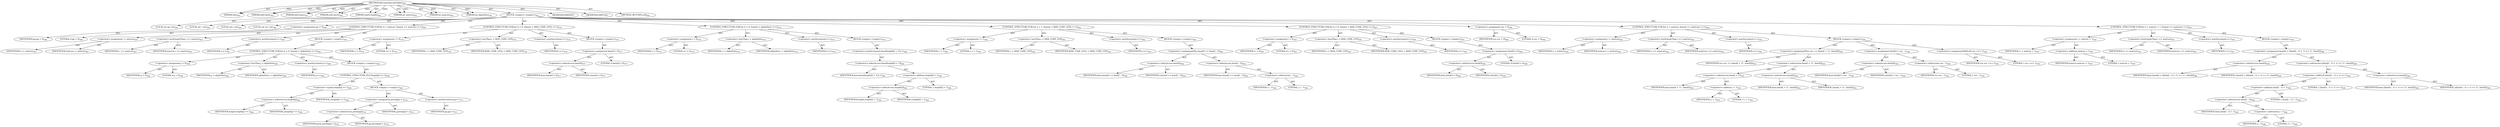 digraph "hbCreateDecodeTables" {  
"111669149717" [label = <(METHOD,hbCreateDecodeTables)<SUB>361</SUB>> ]
"115964117019" [label = <(PARAM,this)<SUB>361</SUB>> ]
"115964117020" [label = <(PARAM,int[] limit)<SUB>361</SUB>> ]
"115964117021" [label = <(PARAM,int[] base)<SUB>361</SUB>> ]
"115964117022" [label = <(PARAM,int[] perm)<SUB>362</SUB>> ]
"115964117023" [label = <(PARAM,char[] length)<SUB>362</SUB>> ]
"115964117024" [label = <(PARAM,int minLen)<SUB>363</SUB>> ]
"115964117025" [label = <(PARAM,int maxLen)<SUB>363</SUB>> ]
"115964117026" [label = <(PARAM,int alphaSize)<SUB>363</SUB>> ]
"25769803821" [label = <(BLOCK,&lt;empty&gt;,&lt;empty&gt;)<SUB>363</SUB>> ]
"94489280526" [label = <(LOCAL,int pp: int)<SUB>364</SUB>> ]
"94489280527" [label = <(LOCAL,int i: int)<SUB>364</SUB>> ]
"94489280528" [label = <(LOCAL,int j: int)<SUB>364</SUB>> ]
"94489280529" [label = <(LOCAL,int vec: int)<SUB>364</SUB>> ]
"30064771335" [label = <(&lt;operator&gt;.assignment,pp = 0)<SUB>366</SUB>> ]
"68719476931" [label = <(IDENTIFIER,pp,pp = 0)<SUB>366</SUB>> ]
"90194313278" [label = <(LITERAL,0,pp = 0)<SUB>366</SUB>> ]
"47244640284" [label = <(CONTROL_STRUCTURE,FOR,for (i = minLen; Some(i &lt;= maxLen); i++))<SUB>367</SUB>> ]
"30064771336" [label = <(&lt;operator&gt;.assignment,i = minLen)<SUB>367</SUB>> ]
"68719476932" [label = <(IDENTIFIER,i,i = minLen)<SUB>367</SUB>> ]
"68719476933" [label = <(IDENTIFIER,minLen,i = minLen)<SUB>367</SUB>> ]
"30064771337" [label = <(&lt;operator&gt;.lessEqualsThan,i &lt;= maxLen)<SUB>367</SUB>> ]
"68719476934" [label = <(IDENTIFIER,i,i &lt;= maxLen)<SUB>367</SUB>> ]
"68719476935" [label = <(IDENTIFIER,maxLen,i &lt;= maxLen)<SUB>367</SUB>> ]
"30064771338" [label = <(&lt;operator&gt;.postIncrement,i++)<SUB>367</SUB>> ]
"68719476936" [label = <(IDENTIFIER,i,i++)<SUB>367</SUB>> ]
"25769803822" [label = <(BLOCK,&lt;empty&gt;,&lt;empty&gt;)<SUB>367</SUB>> ]
"47244640285" [label = <(CONTROL_STRUCTURE,FOR,for (j = 0; Some(j &lt; alphaSize); j++))<SUB>368</SUB>> ]
"30064771339" [label = <(&lt;operator&gt;.assignment,j = 0)<SUB>368</SUB>> ]
"68719476937" [label = <(IDENTIFIER,j,j = 0)<SUB>368</SUB>> ]
"90194313279" [label = <(LITERAL,0,j = 0)<SUB>368</SUB>> ]
"30064771340" [label = <(&lt;operator&gt;.lessThan,j &lt; alphaSize)<SUB>368</SUB>> ]
"68719476938" [label = <(IDENTIFIER,j,j &lt; alphaSize)<SUB>368</SUB>> ]
"68719476939" [label = <(IDENTIFIER,alphaSize,j &lt; alphaSize)<SUB>368</SUB>> ]
"30064771341" [label = <(&lt;operator&gt;.postIncrement,j++)<SUB>368</SUB>> ]
"68719476940" [label = <(IDENTIFIER,j,j++)<SUB>368</SUB>> ]
"25769803823" [label = <(BLOCK,&lt;empty&gt;,&lt;empty&gt;)<SUB>368</SUB>> ]
"47244640286" [label = <(CONTROL_STRUCTURE,IF,if (length[j] == i))<SUB>369</SUB>> ]
"30064771342" [label = <(&lt;operator&gt;.equals,length[j] == i)<SUB>369</SUB>> ]
"30064771343" [label = <(&lt;operator&gt;.indexAccess,length[j])<SUB>369</SUB>> ]
"68719476941" [label = <(IDENTIFIER,length,length[j] == i)<SUB>369</SUB>> ]
"68719476942" [label = <(IDENTIFIER,j,length[j] == i)<SUB>369</SUB>> ]
"68719476943" [label = <(IDENTIFIER,i,length[j] == i)<SUB>369</SUB>> ]
"25769803824" [label = <(BLOCK,&lt;empty&gt;,&lt;empty&gt;)<SUB>369</SUB>> ]
"30064771344" [label = <(&lt;operator&gt;.assignment,perm[pp] = j)<SUB>370</SUB>> ]
"30064771345" [label = <(&lt;operator&gt;.indexAccess,perm[pp])<SUB>370</SUB>> ]
"68719476944" [label = <(IDENTIFIER,perm,perm[pp] = j)<SUB>370</SUB>> ]
"68719476945" [label = <(IDENTIFIER,pp,perm[pp] = j)<SUB>370</SUB>> ]
"68719476946" [label = <(IDENTIFIER,j,perm[pp] = j)<SUB>370</SUB>> ]
"30064771346" [label = <(&lt;operator&gt;.postIncrement,pp++)<SUB>371</SUB>> ]
"68719476947" [label = <(IDENTIFIER,pp,pp++)<SUB>371</SUB>> ]
"47244640287" [label = <(CONTROL_STRUCTURE,FOR,for (i = 0; Some(i &lt; MAX_CODE_LEN); i++))<SUB>376</SUB>> ]
"30064771347" [label = <(&lt;operator&gt;.assignment,i = 0)<SUB>376</SUB>> ]
"68719476948" [label = <(IDENTIFIER,i,i = 0)<SUB>376</SUB>> ]
"90194313280" [label = <(LITERAL,0,i = 0)<SUB>376</SUB>> ]
"30064771348" [label = <(&lt;operator&gt;.lessThan,i &lt; MAX_CODE_LEN)<SUB>376</SUB>> ]
"68719476949" [label = <(IDENTIFIER,i,i &lt; MAX_CODE_LEN)<SUB>376</SUB>> ]
"68719476950" [label = <(IDENTIFIER,MAX_CODE_LEN,i &lt; MAX_CODE_LEN)<SUB>376</SUB>> ]
"30064771349" [label = <(&lt;operator&gt;.postIncrement,i++)<SUB>376</SUB>> ]
"68719476951" [label = <(IDENTIFIER,i,i++)<SUB>376</SUB>> ]
"25769803825" [label = <(BLOCK,&lt;empty&gt;,&lt;empty&gt;)<SUB>376</SUB>> ]
"30064771350" [label = <(&lt;operator&gt;.assignment,base[i] = 0)<SUB>377</SUB>> ]
"30064771351" [label = <(&lt;operator&gt;.indexAccess,base[i])<SUB>377</SUB>> ]
"68719476952" [label = <(IDENTIFIER,base,base[i] = 0)<SUB>377</SUB>> ]
"68719476953" [label = <(IDENTIFIER,i,base[i] = 0)<SUB>377</SUB>> ]
"90194313281" [label = <(LITERAL,0,base[i] = 0)<SUB>377</SUB>> ]
"47244640288" [label = <(CONTROL_STRUCTURE,FOR,for (i = 0; Some(i &lt; alphaSize); i++))<SUB>379</SUB>> ]
"30064771352" [label = <(&lt;operator&gt;.assignment,i = 0)<SUB>379</SUB>> ]
"68719476954" [label = <(IDENTIFIER,i,i = 0)<SUB>379</SUB>> ]
"90194313282" [label = <(LITERAL,0,i = 0)<SUB>379</SUB>> ]
"30064771353" [label = <(&lt;operator&gt;.lessThan,i &lt; alphaSize)<SUB>379</SUB>> ]
"68719476955" [label = <(IDENTIFIER,i,i &lt; alphaSize)<SUB>379</SUB>> ]
"68719476956" [label = <(IDENTIFIER,alphaSize,i &lt; alphaSize)<SUB>379</SUB>> ]
"30064771354" [label = <(&lt;operator&gt;.postIncrement,i++)<SUB>379</SUB>> ]
"68719476957" [label = <(IDENTIFIER,i,i++)<SUB>379</SUB>> ]
"25769803826" [label = <(BLOCK,&lt;empty&gt;,&lt;empty&gt;)<SUB>379</SUB>> ]
"30064771355" [label = <(&lt;operator&gt;.postIncrement,base[length[i] + 1]++)<SUB>380</SUB>> ]
"30064771356" [label = <(&lt;operator&gt;.indexAccess,base[length[i] + 1])<SUB>380</SUB>> ]
"68719476958" [label = <(IDENTIFIER,base,base[length[i] + 1]++)<SUB>380</SUB>> ]
"30064771357" [label = <(&lt;operator&gt;.addition,length[i] + 1)<SUB>380</SUB>> ]
"30064771358" [label = <(&lt;operator&gt;.indexAccess,length[i])<SUB>380</SUB>> ]
"68719476959" [label = <(IDENTIFIER,length,length[i] + 1)<SUB>380</SUB>> ]
"68719476960" [label = <(IDENTIFIER,i,length[i] + 1)<SUB>380</SUB>> ]
"90194313283" [label = <(LITERAL,1,length[i] + 1)<SUB>380</SUB>> ]
"47244640289" [label = <(CONTROL_STRUCTURE,FOR,for (i = 1; Some(i &lt; MAX_CODE_LEN); i++))<SUB>383</SUB>> ]
"30064771359" [label = <(&lt;operator&gt;.assignment,i = 1)<SUB>383</SUB>> ]
"68719476961" [label = <(IDENTIFIER,i,i = 1)<SUB>383</SUB>> ]
"90194313284" [label = <(LITERAL,1,i = 1)<SUB>383</SUB>> ]
"30064771360" [label = <(&lt;operator&gt;.lessThan,i &lt; MAX_CODE_LEN)<SUB>383</SUB>> ]
"68719476962" [label = <(IDENTIFIER,i,i &lt; MAX_CODE_LEN)<SUB>383</SUB>> ]
"68719476963" [label = <(IDENTIFIER,MAX_CODE_LEN,i &lt; MAX_CODE_LEN)<SUB>383</SUB>> ]
"30064771361" [label = <(&lt;operator&gt;.postIncrement,i++)<SUB>383</SUB>> ]
"68719476964" [label = <(IDENTIFIER,i,i++)<SUB>383</SUB>> ]
"25769803827" [label = <(BLOCK,&lt;empty&gt;,&lt;empty&gt;)<SUB>383</SUB>> ]
"30064771362" [label = <(&lt;operator&gt;.assignmentPlus,base[i] += base[i - 1])<SUB>384</SUB>> ]
"30064771363" [label = <(&lt;operator&gt;.indexAccess,base[i])<SUB>384</SUB>> ]
"68719476965" [label = <(IDENTIFIER,base,base[i] += base[i - 1])<SUB>384</SUB>> ]
"68719476966" [label = <(IDENTIFIER,i,base[i] += base[i - 1])<SUB>384</SUB>> ]
"30064771364" [label = <(&lt;operator&gt;.indexAccess,base[i - 1])<SUB>384</SUB>> ]
"68719476967" [label = <(IDENTIFIER,base,base[i] += base[i - 1])<SUB>384</SUB>> ]
"30064771365" [label = <(&lt;operator&gt;.subtraction,i - 1)<SUB>384</SUB>> ]
"68719476968" [label = <(IDENTIFIER,i,i - 1)<SUB>384</SUB>> ]
"90194313285" [label = <(LITERAL,1,i - 1)<SUB>384</SUB>> ]
"47244640290" [label = <(CONTROL_STRUCTURE,FOR,for (i = 0; Some(i &lt; MAX_CODE_LEN); i++))<SUB>387</SUB>> ]
"30064771366" [label = <(&lt;operator&gt;.assignment,i = 0)<SUB>387</SUB>> ]
"68719476969" [label = <(IDENTIFIER,i,i = 0)<SUB>387</SUB>> ]
"90194313286" [label = <(LITERAL,0,i = 0)<SUB>387</SUB>> ]
"30064771367" [label = <(&lt;operator&gt;.lessThan,i &lt; MAX_CODE_LEN)<SUB>387</SUB>> ]
"68719476970" [label = <(IDENTIFIER,i,i &lt; MAX_CODE_LEN)<SUB>387</SUB>> ]
"68719476971" [label = <(IDENTIFIER,MAX_CODE_LEN,i &lt; MAX_CODE_LEN)<SUB>387</SUB>> ]
"30064771368" [label = <(&lt;operator&gt;.postIncrement,i++)<SUB>387</SUB>> ]
"68719476972" [label = <(IDENTIFIER,i,i++)<SUB>387</SUB>> ]
"25769803828" [label = <(BLOCK,&lt;empty&gt;,&lt;empty&gt;)<SUB>387</SUB>> ]
"30064771369" [label = <(&lt;operator&gt;.assignment,limit[i] = 0)<SUB>388</SUB>> ]
"30064771370" [label = <(&lt;operator&gt;.indexAccess,limit[i])<SUB>388</SUB>> ]
"68719476973" [label = <(IDENTIFIER,limit,limit[i] = 0)<SUB>388</SUB>> ]
"68719476974" [label = <(IDENTIFIER,i,limit[i] = 0)<SUB>388</SUB>> ]
"90194313287" [label = <(LITERAL,0,limit[i] = 0)<SUB>388</SUB>> ]
"30064771371" [label = <(&lt;operator&gt;.assignment,vec = 0)<SUB>390</SUB>> ]
"68719476975" [label = <(IDENTIFIER,vec,vec = 0)<SUB>390</SUB>> ]
"90194313288" [label = <(LITERAL,0,vec = 0)<SUB>390</SUB>> ]
"47244640291" [label = <(CONTROL_STRUCTURE,FOR,for (i = minLen; Some(i &lt;= maxLen); i++))<SUB>392</SUB>> ]
"30064771372" [label = <(&lt;operator&gt;.assignment,i = minLen)<SUB>392</SUB>> ]
"68719476976" [label = <(IDENTIFIER,i,i = minLen)<SUB>392</SUB>> ]
"68719476977" [label = <(IDENTIFIER,minLen,i = minLen)<SUB>392</SUB>> ]
"30064771373" [label = <(&lt;operator&gt;.lessEqualsThan,i &lt;= maxLen)<SUB>392</SUB>> ]
"68719476978" [label = <(IDENTIFIER,i,i &lt;= maxLen)<SUB>392</SUB>> ]
"68719476979" [label = <(IDENTIFIER,maxLen,i &lt;= maxLen)<SUB>392</SUB>> ]
"30064771374" [label = <(&lt;operator&gt;.postIncrement,i++)<SUB>392</SUB>> ]
"68719476980" [label = <(IDENTIFIER,i,i++)<SUB>392</SUB>> ]
"25769803829" [label = <(BLOCK,&lt;empty&gt;,&lt;empty&gt;)<SUB>392</SUB>> ]
"30064771375" [label = <(&lt;operator&gt;.assignmentPlus,vec += (base[i + 1] - base[i]))<SUB>393</SUB>> ]
"68719476981" [label = <(IDENTIFIER,vec,vec += (base[i + 1] - base[i]))<SUB>393</SUB>> ]
"30064771376" [label = <(&lt;operator&gt;.subtraction,base[i + 1] - base[i])<SUB>393</SUB>> ]
"30064771377" [label = <(&lt;operator&gt;.indexAccess,base[i + 1])<SUB>393</SUB>> ]
"68719476982" [label = <(IDENTIFIER,base,base[i + 1] - base[i])<SUB>393</SUB>> ]
"30064771378" [label = <(&lt;operator&gt;.addition,i + 1)<SUB>393</SUB>> ]
"68719476983" [label = <(IDENTIFIER,i,i + 1)<SUB>393</SUB>> ]
"90194313289" [label = <(LITERAL,1,i + 1)<SUB>393</SUB>> ]
"30064771379" [label = <(&lt;operator&gt;.indexAccess,base[i])<SUB>393</SUB>> ]
"68719476984" [label = <(IDENTIFIER,base,base[i + 1] - base[i])<SUB>393</SUB>> ]
"68719476985" [label = <(IDENTIFIER,i,base[i + 1] - base[i])<SUB>393</SUB>> ]
"30064771380" [label = <(&lt;operator&gt;.assignment,limit[i] = vec - 1)<SUB>394</SUB>> ]
"30064771381" [label = <(&lt;operator&gt;.indexAccess,limit[i])<SUB>394</SUB>> ]
"68719476986" [label = <(IDENTIFIER,limit,limit[i] = vec - 1)<SUB>394</SUB>> ]
"68719476987" [label = <(IDENTIFIER,i,limit[i] = vec - 1)<SUB>394</SUB>> ]
"30064771382" [label = <(&lt;operator&gt;.subtraction,vec - 1)<SUB>394</SUB>> ]
"68719476988" [label = <(IDENTIFIER,vec,vec - 1)<SUB>394</SUB>> ]
"90194313290" [label = <(LITERAL,1,vec - 1)<SUB>394</SUB>> ]
"30064771383" [label = <(&lt;operators&gt;.assignmentShiftLeft,vec &lt;&lt;= 1)<SUB>395</SUB>> ]
"68719476989" [label = <(IDENTIFIER,vec,vec &lt;&lt;= 1)<SUB>395</SUB>> ]
"90194313291" [label = <(LITERAL,1,vec &lt;&lt;= 1)<SUB>395</SUB>> ]
"47244640292" [label = <(CONTROL_STRUCTURE,FOR,for (i = minLen + 1; Some(i &lt;= maxLen); i++))<SUB>397</SUB>> ]
"30064771384" [label = <(&lt;operator&gt;.assignment,i = minLen + 1)<SUB>397</SUB>> ]
"68719476990" [label = <(IDENTIFIER,i,i = minLen + 1)<SUB>397</SUB>> ]
"30064771385" [label = <(&lt;operator&gt;.addition,minLen + 1)<SUB>397</SUB>> ]
"68719476991" [label = <(IDENTIFIER,minLen,minLen + 1)<SUB>397</SUB>> ]
"90194313292" [label = <(LITERAL,1,minLen + 1)<SUB>397</SUB>> ]
"30064771386" [label = <(&lt;operator&gt;.lessEqualsThan,i &lt;= maxLen)<SUB>397</SUB>> ]
"68719476992" [label = <(IDENTIFIER,i,i &lt;= maxLen)<SUB>397</SUB>> ]
"68719476993" [label = <(IDENTIFIER,maxLen,i &lt;= maxLen)<SUB>397</SUB>> ]
"30064771387" [label = <(&lt;operator&gt;.postIncrement,i++)<SUB>397</SUB>> ]
"68719476994" [label = <(IDENTIFIER,i,i++)<SUB>397</SUB>> ]
"25769803830" [label = <(BLOCK,&lt;empty&gt;,&lt;empty&gt;)<SUB>397</SUB>> ]
"30064771388" [label = <(&lt;operator&gt;.assignment,base[i] = ((limit[i - 1] + 1) &lt;&lt; 1) - base[i])<SUB>398</SUB>> ]
"30064771389" [label = <(&lt;operator&gt;.indexAccess,base[i])<SUB>398</SUB>> ]
"68719476995" [label = <(IDENTIFIER,base,base[i] = ((limit[i - 1] + 1) &lt;&lt; 1) - base[i])<SUB>398</SUB>> ]
"68719476996" [label = <(IDENTIFIER,i,base[i] = ((limit[i - 1] + 1) &lt;&lt; 1) - base[i])<SUB>398</SUB>> ]
"30064771390" [label = <(&lt;operator&gt;.subtraction,((limit[i - 1] + 1) &lt;&lt; 1) - base[i])<SUB>398</SUB>> ]
"30064771391" [label = <(&lt;operator&gt;.shiftLeft,(limit[i - 1] + 1) &lt;&lt; 1)<SUB>398</SUB>> ]
"30064771392" [label = <(&lt;operator&gt;.addition,limit[i - 1] + 1)<SUB>398</SUB>> ]
"30064771393" [label = <(&lt;operator&gt;.indexAccess,limit[i - 1])<SUB>398</SUB>> ]
"68719476997" [label = <(IDENTIFIER,limit,limit[i - 1] + 1)<SUB>398</SUB>> ]
"30064771394" [label = <(&lt;operator&gt;.subtraction,i - 1)<SUB>398</SUB>> ]
"68719476998" [label = <(IDENTIFIER,i,i - 1)<SUB>398</SUB>> ]
"90194313293" [label = <(LITERAL,1,i - 1)<SUB>398</SUB>> ]
"90194313294" [label = <(LITERAL,1,limit[i - 1] + 1)<SUB>398</SUB>> ]
"90194313295" [label = <(LITERAL,1,(limit[i - 1] + 1) &lt;&lt; 1)<SUB>398</SUB>> ]
"30064771395" [label = <(&lt;operator&gt;.indexAccess,base[i])<SUB>398</SUB>> ]
"68719476999" [label = <(IDENTIFIER,base,((limit[i - 1] + 1) &lt;&lt; 1) - base[i])<SUB>398</SUB>> ]
"68719477000" [label = <(IDENTIFIER,i,((limit[i - 1] + 1) &lt;&lt; 1) - base[i])<SUB>398</SUB>> ]
"133143986260" [label = <(MODIFIER,PRIVATE)> ]
"133143986261" [label = <(MODIFIER,VIRTUAL)> ]
"128849018901" [label = <(METHOD_RETURN,void)<SUB>361</SUB>> ]
  "111669149717" -> "115964117019"  [ label = "AST: "] 
  "111669149717" -> "115964117020"  [ label = "AST: "] 
  "111669149717" -> "115964117021"  [ label = "AST: "] 
  "111669149717" -> "115964117022"  [ label = "AST: "] 
  "111669149717" -> "115964117023"  [ label = "AST: "] 
  "111669149717" -> "115964117024"  [ label = "AST: "] 
  "111669149717" -> "115964117025"  [ label = "AST: "] 
  "111669149717" -> "115964117026"  [ label = "AST: "] 
  "111669149717" -> "25769803821"  [ label = "AST: "] 
  "111669149717" -> "133143986260"  [ label = "AST: "] 
  "111669149717" -> "133143986261"  [ label = "AST: "] 
  "111669149717" -> "128849018901"  [ label = "AST: "] 
  "25769803821" -> "94489280526"  [ label = "AST: "] 
  "25769803821" -> "94489280527"  [ label = "AST: "] 
  "25769803821" -> "94489280528"  [ label = "AST: "] 
  "25769803821" -> "94489280529"  [ label = "AST: "] 
  "25769803821" -> "30064771335"  [ label = "AST: "] 
  "25769803821" -> "47244640284"  [ label = "AST: "] 
  "25769803821" -> "47244640287"  [ label = "AST: "] 
  "25769803821" -> "47244640288"  [ label = "AST: "] 
  "25769803821" -> "47244640289"  [ label = "AST: "] 
  "25769803821" -> "47244640290"  [ label = "AST: "] 
  "25769803821" -> "30064771371"  [ label = "AST: "] 
  "25769803821" -> "47244640291"  [ label = "AST: "] 
  "25769803821" -> "47244640292"  [ label = "AST: "] 
  "30064771335" -> "68719476931"  [ label = "AST: "] 
  "30064771335" -> "90194313278"  [ label = "AST: "] 
  "47244640284" -> "30064771336"  [ label = "AST: "] 
  "47244640284" -> "30064771337"  [ label = "AST: "] 
  "47244640284" -> "30064771338"  [ label = "AST: "] 
  "47244640284" -> "25769803822"  [ label = "AST: "] 
  "30064771336" -> "68719476932"  [ label = "AST: "] 
  "30064771336" -> "68719476933"  [ label = "AST: "] 
  "30064771337" -> "68719476934"  [ label = "AST: "] 
  "30064771337" -> "68719476935"  [ label = "AST: "] 
  "30064771338" -> "68719476936"  [ label = "AST: "] 
  "25769803822" -> "47244640285"  [ label = "AST: "] 
  "47244640285" -> "30064771339"  [ label = "AST: "] 
  "47244640285" -> "30064771340"  [ label = "AST: "] 
  "47244640285" -> "30064771341"  [ label = "AST: "] 
  "47244640285" -> "25769803823"  [ label = "AST: "] 
  "30064771339" -> "68719476937"  [ label = "AST: "] 
  "30064771339" -> "90194313279"  [ label = "AST: "] 
  "30064771340" -> "68719476938"  [ label = "AST: "] 
  "30064771340" -> "68719476939"  [ label = "AST: "] 
  "30064771341" -> "68719476940"  [ label = "AST: "] 
  "25769803823" -> "47244640286"  [ label = "AST: "] 
  "47244640286" -> "30064771342"  [ label = "AST: "] 
  "47244640286" -> "25769803824"  [ label = "AST: "] 
  "30064771342" -> "30064771343"  [ label = "AST: "] 
  "30064771342" -> "68719476943"  [ label = "AST: "] 
  "30064771343" -> "68719476941"  [ label = "AST: "] 
  "30064771343" -> "68719476942"  [ label = "AST: "] 
  "25769803824" -> "30064771344"  [ label = "AST: "] 
  "25769803824" -> "30064771346"  [ label = "AST: "] 
  "30064771344" -> "30064771345"  [ label = "AST: "] 
  "30064771344" -> "68719476946"  [ label = "AST: "] 
  "30064771345" -> "68719476944"  [ label = "AST: "] 
  "30064771345" -> "68719476945"  [ label = "AST: "] 
  "30064771346" -> "68719476947"  [ label = "AST: "] 
  "47244640287" -> "30064771347"  [ label = "AST: "] 
  "47244640287" -> "30064771348"  [ label = "AST: "] 
  "47244640287" -> "30064771349"  [ label = "AST: "] 
  "47244640287" -> "25769803825"  [ label = "AST: "] 
  "30064771347" -> "68719476948"  [ label = "AST: "] 
  "30064771347" -> "90194313280"  [ label = "AST: "] 
  "30064771348" -> "68719476949"  [ label = "AST: "] 
  "30064771348" -> "68719476950"  [ label = "AST: "] 
  "30064771349" -> "68719476951"  [ label = "AST: "] 
  "25769803825" -> "30064771350"  [ label = "AST: "] 
  "30064771350" -> "30064771351"  [ label = "AST: "] 
  "30064771350" -> "90194313281"  [ label = "AST: "] 
  "30064771351" -> "68719476952"  [ label = "AST: "] 
  "30064771351" -> "68719476953"  [ label = "AST: "] 
  "47244640288" -> "30064771352"  [ label = "AST: "] 
  "47244640288" -> "30064771353"  [ label = "AST: "] 
  "47244640288" -> "30064771354"  [ label = "AST: "] 
  "47244640288" -> "25769803826"  [ label = "AST: "] 
  "30064771352" -> "68719476954"  [ label = "AST: "] 
  "30064771352" -> "90194313282"  [ label = "AST: "] 
  "30064771353" -> "68719476955"  [ label = "AST: "] 
  "30064771353" -> "68719476956"  [ label = "AST: "] 
  "30064771354" -> "68719476957"  [ label = "AST: "] 
  "25769803826" -> "30064771355"  [ label = "AST: "] 
  "30064771355" -> "30064771356"  [ label = "AST: "] 
  "30064771356" -> "68719476958"  [ label = "AST: "] 
  "30064771356" -> "30064771357"  [ label = "AST: "] 
  "30064771357" -> "30064771358"  [ label = "AST: "] 
  "30064771357" -> "90194313283"  [ label = "AST: "] 
  "30064771358" -> "68719476959"  [ label = "AST: "] 
  "30064771358" -> "68719476960"  [ label = "AST: "] 
  "47244640289" -> "30064771359"  [ label = "AST: "] 
  "47244640289" -> "30064771360"  [ label = "AST: "] 
  "47244640289" -> "30064771361"  [ label = "AST: "] 
  "47244640289" -> "25769803827"  [ label = "AST: "] 
  "30064771359" -> "68719476961"  [ label = "AST: "] 
  "30064771359" -> "90194313284"  [ label = "AST: "] 
  "30064771360" -> "68719476962"  [ label = "AST: "] 
  "30064771360" -> "68719476963"  [ label = "AST: "] 
  "30064771361" -> "68719476964"  [ label = "AST: "] 
  "25769803827" -> "30064771362"  [ label = "AST: "] 
  "30064771362" -> "30064771363"  [ label = "AST: "] 
  "30064771362" -> "30064771364"  [ label = "AST: "] 
  "30064771363" -> "68719476965"  [ label = "AST: "] 
  "30064771363" -> "68719476966"  [ label = "AST: "] 
  "30064771364" -> "68719476967"  [ label = "AST: "] 
  "30064771364" -> "30064771365"  [ label = "AST: "] 
  "30064771365" -> "68719476968"  [ label = "AST: "] 
  "30064771365" -> "90194313285"  [ label = "AST: "] 
  "47244640290" -> "30064771366"  [ label = "AST: "] 
  "47244640290" -> "30064771367"  [ label = "AST: "] 
  "47244640290" -> "30064771368"  [ label = "AST: "] 
  "47244640290" -> "25769803828"  [ label = "AST: "] 
  "30064771366" -> "68719476969"  [ label = "AST: "] 
  "30064771366" -> "90194313286"  [ label = "AST: "] 
  "30064771367" -> "68719476970"  [ label = "AST: "] 
  "30064771367" -> "68719476971"  [ label = "AST: "] 
  "30064771368" -> "68719476972"  [ label = "AST: "] 
  "25769803828" -> "30064771369"  [ label = "AST: "] 
  "30064771369" -> "30064771370"  [ label = "AST: "] 
  "30064771369" -> "90194313287"  [ label = "AST: "] 
  "30064771370" -> "68719476973"  [ label = "AST: "] 
  "30064771370" -> "68719476974"  [ label = "AST: "] 
  "30064771371" -> "68719476975"  [ label = "AST: "] 
  "30064771371" -> "90194313288"  [ label = "AST: "] 
  "47244640291" -> "30064771372"  [ label = "AST: "] 
  "47244640291" -> "30064771373"  [ label = "AST: "] 
  "47244640291" -> "30064771374"  [ label = "AST: "] 
  "47244640291" -> "25769803829"  [ label = "AST: "] 
  "30064771372" -> "68719476976"  [ label = "AST: "] 
  "30064771372" -> "68719476977"  [ label = "AST: "] 
  "30064771373" -> "68719476978"  [ label = "AST: "] 
  "30064771373" -> "68719476979"  [ label = "AST: "] 
  "30064771374" -> "68719476980"  [ label = "AST: "] 
  "25769803829" -> "30064771375"  [ label = "AST: "] 
  "25769803829" -> "30064771380"  [ label = "AST: "] 
  "25769803829" -> "30064771383"  [ label = "AST: "] 
  "30064771375" -> "68719476981"  [ label = "AST: "] 
  "30064771375" -> "30064771376"  [ label = "AST: "] 
  "30064771376" -> "30064771377"  [ label = "AST: "] 
  "30064771376" -> "30064771379"  [ label = "AST: "] 
  "30064771377" -> "68719476982"  [ label = "AST: "] 
  "30064771377" -> "30064771378"  [ label = "AST: "] 
  "30064771378" -> "68719476983"  [ label = "AST: "] 
  "30064771378" -> "90194313289"  [ label = "AST: "] 
  "30064771379" -> "68719476984"  [ label = "AST: "] 
  "30064771379" -> "68719476985"  [ label = "AST: "] 
  "30064771380" -> "30064771381"  [ label = "AST: "] 
  "30064771380" -> "30064771382"  [ label = "AST: "] 
  "30064771381" -> "68719476986"  [ label = "AST: "] 
  "30064771381" -> "68719476987"  [ label = "AST: "] 
  "30064771382" -> "68719476988"  [ label = "AST: "] 
  "30064771382" -> "90194313290"  [ label = "AST: "] 
  "30064771383" -> "68719476989"  [ label = "AST: "] 
  "30064771383" -> "90194313291"  [ label = "AST: "] 
  "47244640292" -> "30064771384"  [ label = "AST: "] 
  "47244640292" -> "30064771386"  [ label = "AST: "] 
  "47244640292" -> "30064771387"  [ label = "AST: "] 
  "47244640292" -> "25769803830"  [ label = "AST: "] 
  "30064771384" -> "68719476990"  [ label = "AST: "] 
  "30064771384" -> "30064771385"  [ label = "AST: "] 
  "30064771385" -> "68719476991"  [ label = "AST: "] 
  "30064771385" -> "90194313292"  [ label = "AST: "] 
  "30064771386" -> "68719476992"  [ label = "AST: "] 
  "30064771386" -> "68719476993"  [ label = "AST: "] 
  "30064771387" -> "68719476994"  [ label = "AST: "] 
  "25769803830" -> "30064771388"  [ label = "AST: "] 
  "30064771388" -> "30064771389"  [ label = "AST: "] 
  "30064771388" -> "30064771390"  [ label = "AST: "] 
  "30064771389" -> "68719476995"  [ label = "AST: "] 
  "30064771389" -> "68719476996"  [ label = "AST: "] 
  "30064771390" -> "30064771391"  [ label = "AST: "] 
  "30064771390" -> "30064771395"  [ label = "AST: "] 
  "30064771391" -> "30064771392"  [ label = "AST: "] 
  "30064771391" -> "90194313295"  [ label = "AST: "] 
  "30064771392" -> "30064771393"  [ label = "AST: "] 
  "30064771392" -> "90194313294"  [ label = "AST: "] 
  "30064771393" -> "68719476997"  [ label = "AST: "] 
  "30064771393" -> "30064771394"  [ label = "AST: "] 
  "30064771394" -> "68719476998"  [ label = "AST: "] 
  "30064771394" -> "90194313293"  [ label = "AST: "] 
  "30064771395" -> "68719476999"  [ label = "AST: "] 
  "30064771395" -> "68719477000"  [ label = "AST: "] 
  "111669149717" -> "115964117019"  [ label = "DDG: "] 
  "111669149717" -> "115964117020"  [ label = "DDG: "] 
  "111669149717" -> "115964117021"  [ label = "DDG: "] 
  "111669149717" -> "115964117022"  [ label = "DDG: "] 
  "111669149717" -> "115964117023"  [ label = "DDG: "] 
  "111669149717" -> "115964117024"  [ label = "DDG: "] 
  "111669149717" -> "115964117025"  [ label = "DDG: "] 
  "111669149717" -> "115964117026"  [ label = "DDG: "] 
}
